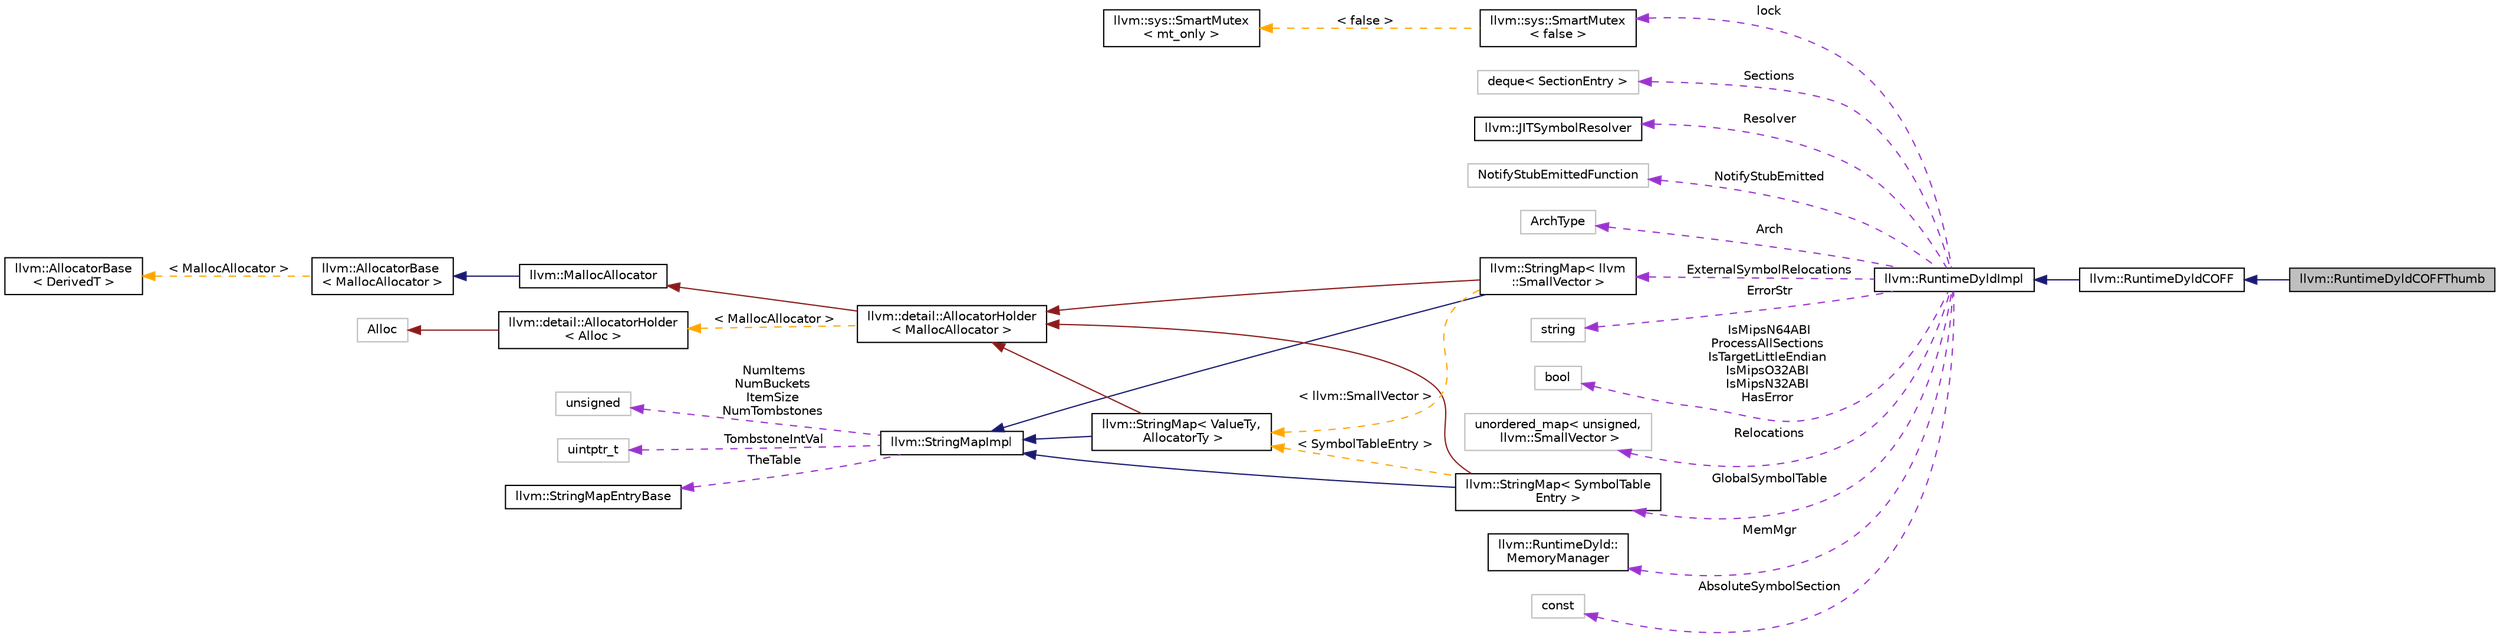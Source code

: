 digraph "llvm::RuntimeDyldCOFFThumb"
{
 // LATEX_PDF_SIZE
  bgcolor="transparent";
  edge [fontname="Helvetica",fontsize="10",labelfontname="Helvetica",labelfontsize="10"];
  node [fontname="Helvetica",fontsize="10",shape=record];
  rankdir="LR";
  Node1 [label="llvm::RuntimeDyldCOFFThumb",height=0.2,width=0.4,color="black", fillcolor="grey75", style="filled", fontcolor="black",tooltip=" "];
  Node2 -> Node1 [dir="back",color="midnightblue",fontsize="10",style="solid",fontname="Helvetica"];
  Node2 [label="llvm::RuntimeDyldCOFF",height=0.2,width=0.4,color="black",URL="$classllvm_1_1RuntimeDyldCOFF.html",tooltip=" "];
  Node3 -> Node2 [dir="back",color="midnightblue",fontsize="10",style="solid",fontname="Helvetica"];
  Node3 [label="llvm::RuntimeDyldImpl",height=0.2,width=0.4,color="black",URL="$classllvm_1_1RuntimeDyldImpl.html",tooltip=" "];
  Node4 -> Node3 [dir="back",color="darkorchid3",fontsize="10",style="dashed",label=" lock" ,fontname="Helvetica"];
  Node4 [label="llvm::sys::SmartMutex\l\< false \>",height=0.2,width=0.4,color="black",URL="$classllvm_1_1sys_1_1SmartMutex.html",tooltip=" "];
  Node5 -> Node4 [dir="back",color="orange",fontsize="10",style="dashed",label=" \< false \>" ,fontname="Helvetica"];
  Node5 [label="llvm::sys::SmartMutex\l\< mt_only \>",height=0.2,width=0.4,color="black",URL="$classllvm_1_1sys_1_1SmartMutex.html",tooltip="SmartMutex - A mutex with a compile time constant parameter that indicates whether this mutex should ..."];
  Node6 -> Node3 [dir="back",color="darkorchid3",fontsize="10",style="dashed",label=" Sections" ,fontname="Helvetica"];
  Node6 [label="deque\< SectionEntry \>",height=0.2,width=0.4,color="grey75",tooltip=" "];
  Node7 -> Node3 [dir="back",color="darkorchid3",fontsize="10",style="dashed",label=" Resolver" ,fontname="Helvetica"];
  Node7 [label="llvm::JITSymbolResolver",height=0.2,width=0.4,color="black",URL="$classllvm_1_1JITSymbolResolver.html",tooltip="Symbol resolution interface."];
  Node8 -> Node3 [dir="back",color="darkorchid3",fontsize="10",style="dashed",label=" NotifyStubEmitted" ,fontname="Helvetica"];
  Node8 [label="NotifyStubEmittedFunction",height=0.2,width=0.4,color="grey75",tooltip=" "];
  Node9 -> Node3 [dir="back",color="darkorchid3",fontsize="10",style="dashed",label=" Arch" ,fontname="Helvetica"];
  Node9 [label="ArchType",height=0.2,width=0.4,color="grey75",tooltip=" "];
  Node10 -> Node3 [dir="back",color="darkorchid3",fontsize="10",style="dashed",label=" ExternalSymbolRelocations" ,fontname="Helvetica"];
  Node10 [label="llvm::StringMap\< llvm\l::SmallVector \>",height=0.2,width=0.4,color="black",URL="$classllvm_1_1StringMap.html",tooltip=" "];
  Node11 -> Node10 [dir="back",color="midnightblue",fontsize="10",style="solid",fontname="Helvetica"];
  Node11 [label="llvm::StringMapImpl",height=0.2,width=0.4,color="black",URL="$classllvm_1_1StringMapImpl.html",tooltip="StringMapImpl - This is the base class of StringMap that is shared among all of its instantiations."];
  Node12 -> Node11 [dir="back",color="darkorchid3",fontsize="10",style="dashed",label=" TheTable" ,fontname="Helvetica"];
  Node12 [label="llvm::StringMapEntryBase",height=0.2,width=0.4,color="black",URL="$classllvm_1_1StringMapEntryBase.html",tooltip="StringMapEntryBase - Shared base class of StringMapEntry instances."];
  Node13 -> Node11 [dir="back",color="darkorchid3",fontsize="10",style="dashed",label=" NumItems\nNumBuckets\nItemSize\nNumTombstones" ,fontname="Helvetica"];
  Node13 [label="unsigned",height=0.2,width=0.4,color="grey75",tooltip=" "];
  Node14 -> Node11 [dir="back",color="darkorchid3",fontsize="10",style="dashed",label=" TombstoneIntVal" ,fontname="Helvetica"];
  Node14 [label="uintptr_t",height=0.2,width=0.4,color="grey75",tooltip=" "];
  Node15 -> Node10 [dir="back",color="firebrick4",fontsize="10",style="solid",fontname="Helvetica"];
  Node15 [label="llvm::detail::AllocatorHolder\l\< MallocAllocator \>",height=0.2,width=0.4,color="black",URL="$classllvm_1_1detail_1_1AllocatorHolder.html",tooltip=" "];
  Node16 -> Node15 [dir="back",color="firebrick4",fontsize="10",style="solid",fontname="Helvetica"];
  Node16 [label="llvm::MallocAllocator",height=0.2,width=0.4,color="black",URL="$classllvm_1_1MallocAllocator.html",tooltip=" "];
  Node17 -> Node16 [dir="back",color="midnightblue",fontsize="10",style="solid",fontname="Helvetica"];
  Node17 [label="llvm::AllocatorBase\l\< MallocAllocator \>",height=0.2,width=0.4,color="black",URL="$classllvm_1_1AllocatorBase.html",tooltip=" "];
  Node18 -> Node17 [dir="back",color="orange",fontsize="10",style="dashed",label=" \< MallocAllocator \>" ,fontname="Helvetica"];
  Node18 [label="llvm::AllocatorBase\l\< DerivedT \>",height=0.2,width=0.4,color="black",URL="$classllvm_1_1AllocatorBase.html",tooltip="CRTP base class providing obvious overloads for the core Allocate() methods of LLVM-style allocators."];
  Node19 -> Node15 [dir="back",color="orange",fontsize="10",style="dashed",label=" \< MallocAllocator \>" ,fontname="Helvetica"];
  Node19 [label="llvm::detail::AllocatorHolder\l\< Alloc \>",height=0.2,width=0.4,color="black",URL="$classllvm_1_1detail_1_1AllocatorHolder.html",tooltip=" "];
  Node20 -> Node19 [dir="back",color="firebrick4",fontsize="10",style="solid",fontname="Helvetica"];
  Node20 [label="Alloc",height=0.2,width=0.4,color="grey75",tooltip=" "];
  Node21 -> Node10 [dir="back",color="orange",fontsize="10",style="dashed",label=" \< llvm::SmallVector \>" ,fontname="Helvetica"];
  Node21 [label="llvm::StringMap\< ValueTy,\l AllocatorTy \>",height=0.2,width=0.4,color="black",URL="$classllvm_1_1StringMap.html",tooltip="StringMap - This is an unconventional map that is specialized for handling keys that are \"strings\",..."];
  Node11 -> Node21 [dir="back",color="midnightblue",fontsize="10",style="solid",fontname="Helvetica"];
  Node15 -> Node21 [dir="back",color="firebrick4",fontsize="10",style="solid",fontname="Helvetica"];
  Node22 -> Node3 [dir="back",color="darkorchid3",fontsize="10",style="dashed",label=" ErrorStr" ,fontname="Helvetica"];
  Node22 [label="string",height=0.2,width=0.4,color="grey75",tooltip=" "];
  Node23 -> Node3 [dir="back",color="darkorchid3",fontsize="10",style="dashed",label=" IsMipsN64ABI\nProcessAllSections\nIsTargetLittleEndian\nIsMipsO32ABI\nIsMipsN32ABI\nHasError" ,fontname="Helvetica"];
  Node23 [label="bool",height=0.2,width=0.4,color="grey75",tooltip=" "];
  Node24 -> Node3 [dir="back",color="darkorchid3",fontsize="10",style="dashed",label=" Relocations" ,fontname="Helvetica"];
  Node24 [label="unordered_map\< unsigned,\l llvm::SmallVector \>",height=0.2,width=0.4,color="grey75",tooltip=" "];
  Node25 -> Node3 [dir="back",color="darkorchid3",fontsize="10",style="dashed",label=" GlobalSymbolTable" ,fontname="Helvetica"];
  Node25 [label="llvm::StringMap\< SymbolTable\lEntry \>",height=0.2,width=0.4,color="black",URL="$classllvm_1_1StringMap.html",tooltip=" "];
  Node11 -> Node25 [dir="back",color="midnightblue",fontsize="10",style="solid",fontname="Helvetica"];
  Node15 -> Node25 [dir="back",color="firebrick4",fontsize="10",style="solid",fontname="Helvetica"];
  Node21 -> Node25 [dir="back",color="orange",fontsize="10",style="dashed",label=" \< SymbolTableEntry \>" ,fontname="Helvetica"];
  Node26 -> Node3 [dir="back",color="darkorchid3",fontsize="10",style="dashed",label=" MemMgr" ,fontname="Helvetica"];
  Node26 [label="llvm::RuntimeDyld::\lMemoryManager",height=0.2,width=0.4,color="black",URL="$classllvm_1_1RuntimeDyld_1_1MemoryManager.html",tooltip="Memory Management."];
  Node27 -> Node3 [dir="back",color="darkorchid3",fontsize="10",style="dashed",label=" AbsoluteSymbolSection" ,fontname="Helvetica"];
  Node27 [label="const",height=0.2,width=0.4,color="grey75",tooltip=" "];
}

